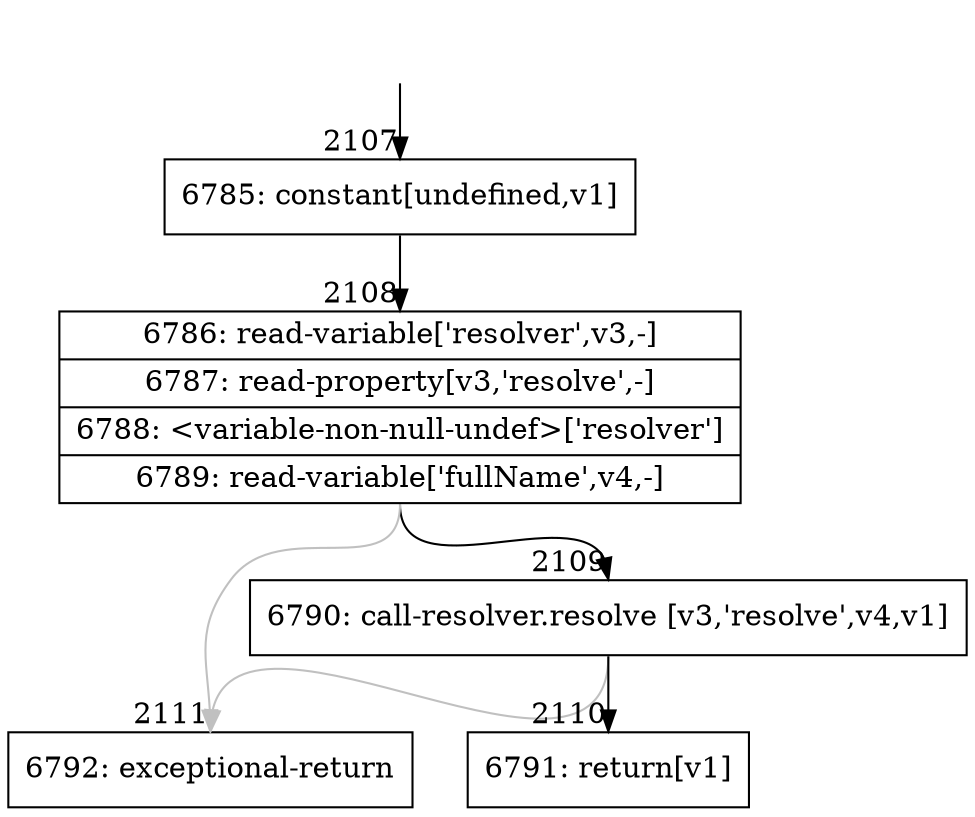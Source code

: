 digraph {
rankdir="TD"
BB_entry161[shape=none,label=""];
BB_entry161 -> BB2107 [tailport=s, headport=n, headlabel="    2107"]
BB2107 [shape=record label="{6785: constant[undefined,v1]}" ] 
BB2107 -> BB2108 [tailport=s, headport=n, headlabel="      2108"]
BB2108 [shape=record label="{6786: read-variable['resolver',v3,-]|6787: read-property[v3,'resolve',-]|6788: \<variable-non-null-undef\>['resolver']|6789: read-variable['fullName',v4,-]}" ] 
BB2108 -> BB2109 [tailport=s, headport=n, headlabel="      2109"]
BB2108 -> BB2111 [tailport=s, headport=n, color=gray, headlabel="      2111"]
BB2109 [shape=record label="{6790: call-resolver.resolve [v3,'resolve',v4,v1]}" ] 
BB2109 -> BB2110 [tailport=s, headport=n, headlabel="      2110"]
BB2109 -> BB2111 [tailport=s, headport=n, color=gray]
BB2110 [shape=record label="{6791: return[v1]}" ] 
BB2111 [shape=record label="{6792: exceptional-return}" ] 
//#$~ 3468
}

